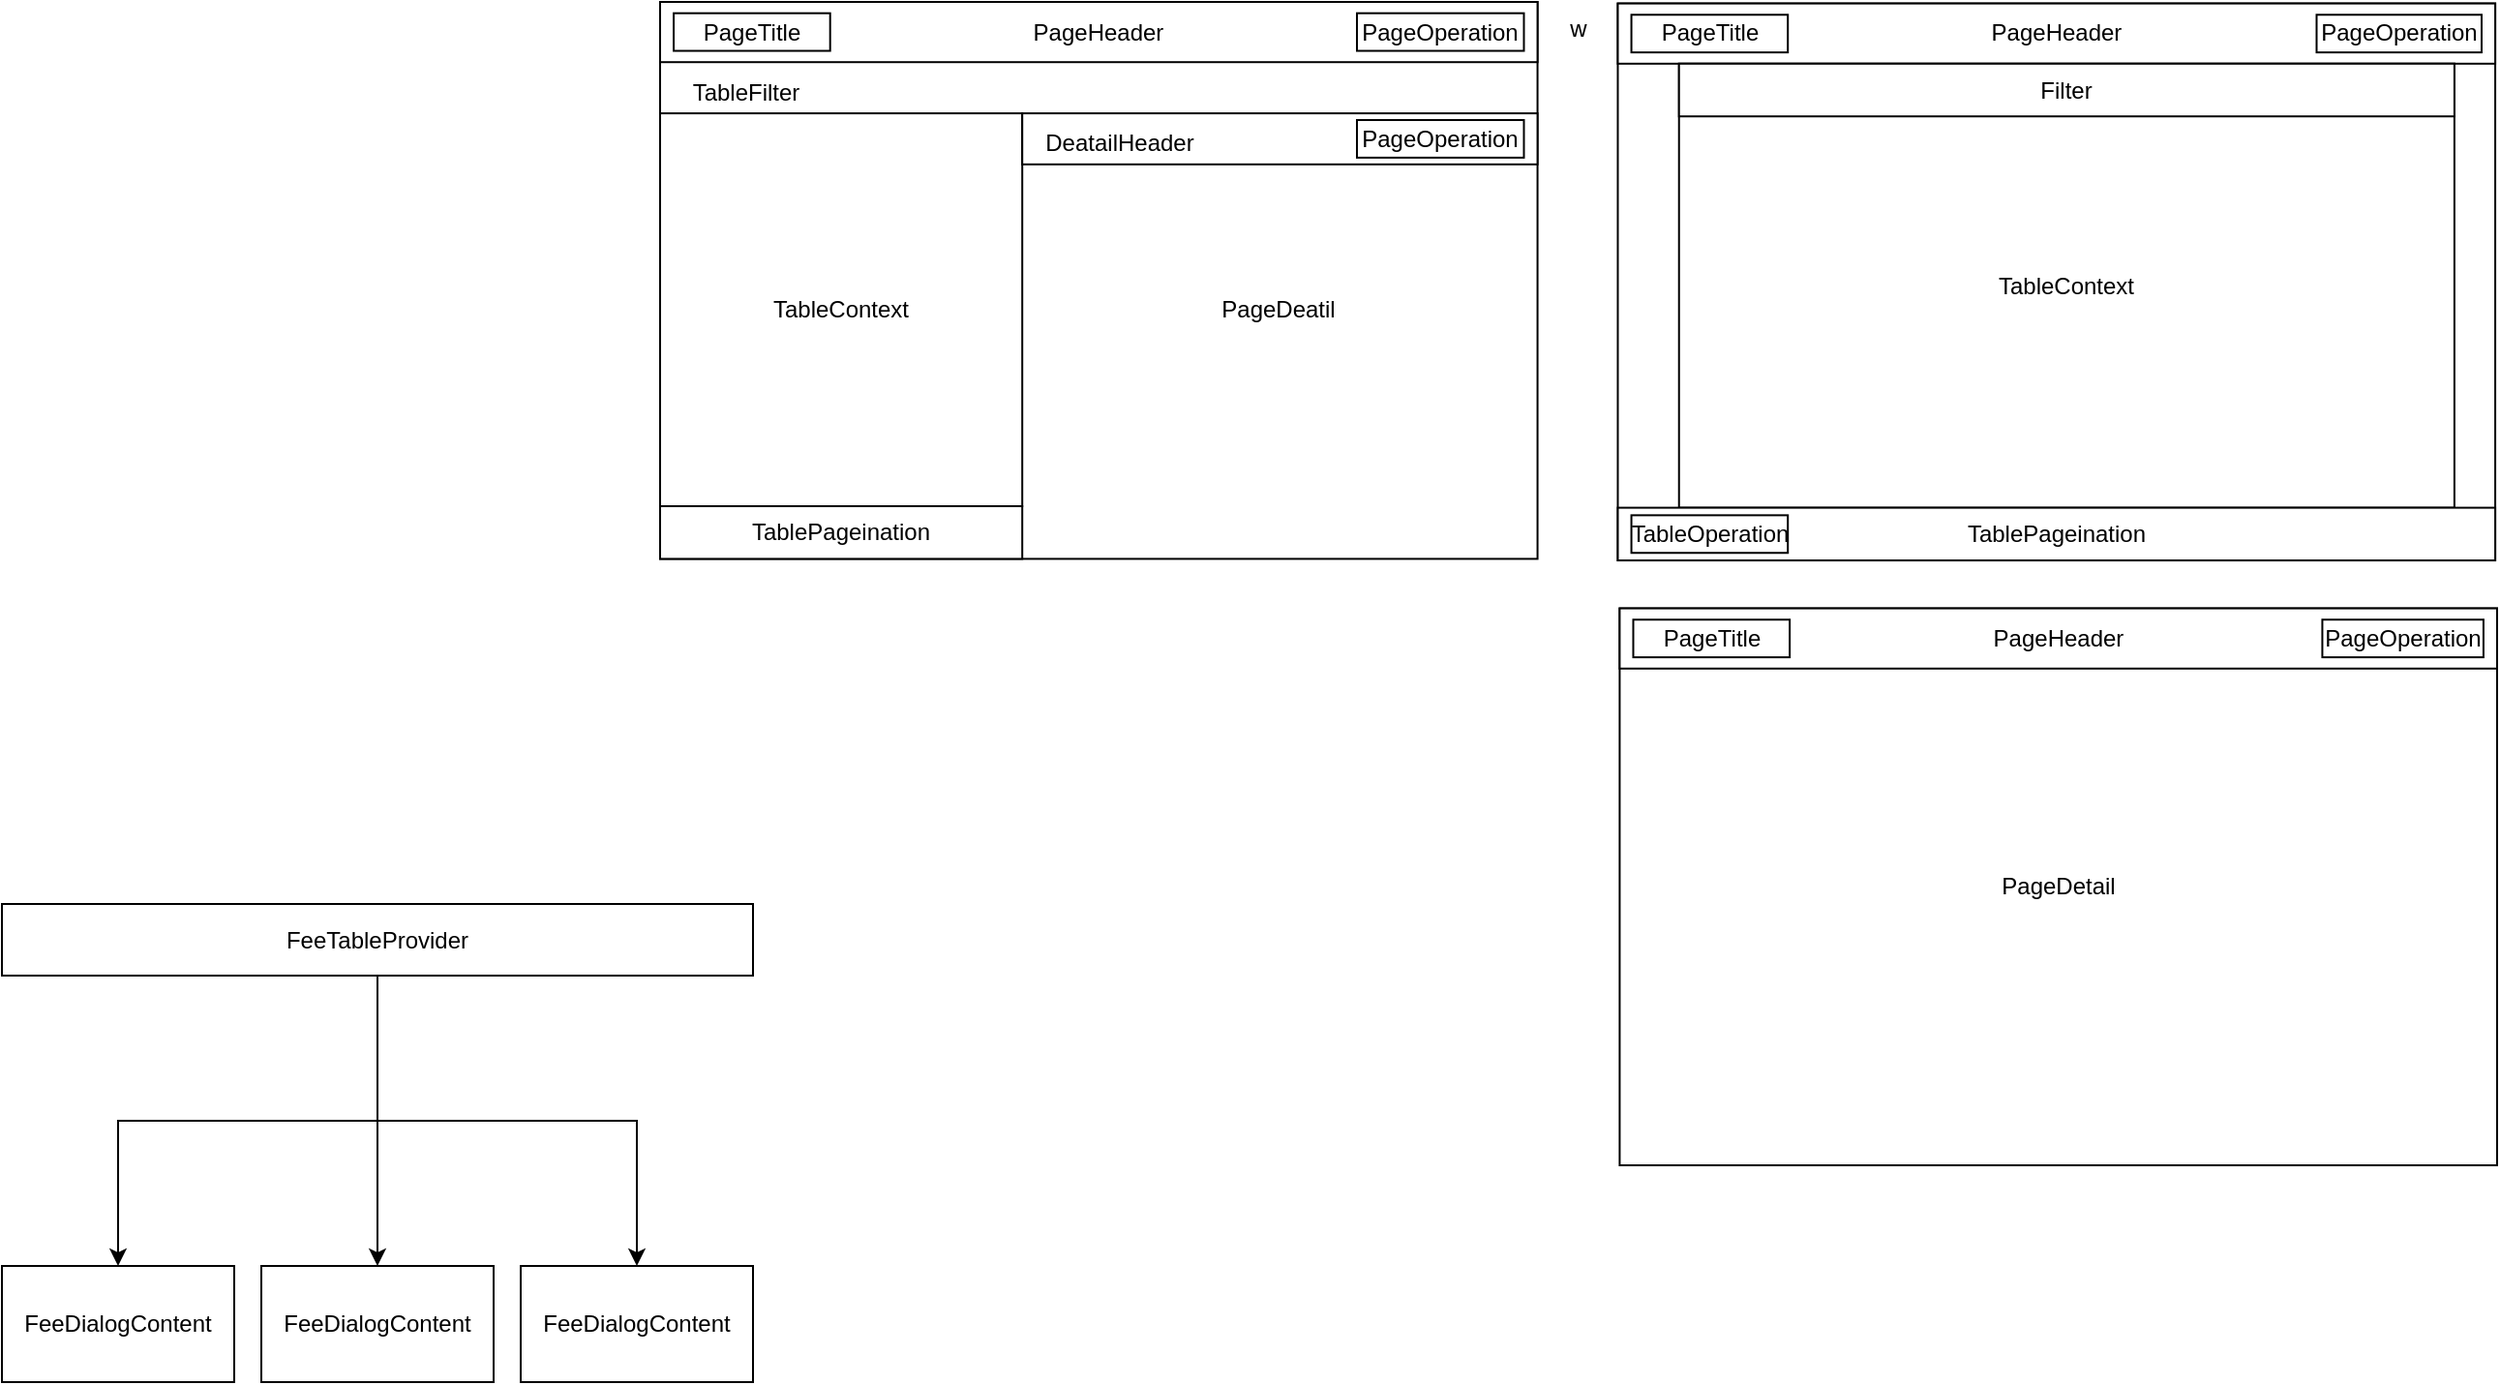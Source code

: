 <mxfile version="20.8.23" type="github">
  <diagram name="第 1 页" id="c5Gru5W-eX8UfuUOHiOT">
    <mxGraphModel dx="1619" dy="550" grid="0" gridSize="10" guides="1" tooltips="1" connect="1" arrows="1" fold="1" page="1" pageScale="1" pageWidth="827" pageHeight="1169" math="0" shadow="0">
      <root>
        <mxCell id="0" />
        <mxCell id="1" parent="0" />
        <mxCell id="LkF5VIXBnRj9gDnd6pt5-39" value="w" style="group" vertex="1" connectable="0" parent="1">
          <mxGeometry x="-473" y="71" width="949" height="601" as="geometry" />
        </mxCell>
        <mxCell id="LkF5VIXBnRj9gDnd6pt5-13" value="" style="group" vertex="1" connectable="0" parent="LkF5VIXBnRj9gDnd6pt5-39">
          <mxGeometry x="494.753" y="0.799" width="453.283" height="287.713" as="geometry" />
        </mxCell>
        <mxCell id="LkF5VIXBnRj9gDnd6pt5-1" value="" style="rounded=0;whiteSpace=wrap;html=1;" vertex="1" parent="LkF5VIXBnRj9gDnd6pt5-13">
          <mxGeometry width="453.283" height="287.713" as="geometry" />
        </mxCell>
        <mxCell id="LkF5VIXBnRj9gDnd6pt5-4" value="PageHeader" style="rounded=0;whiteSpace=wrap;html=1;" vertex="1" parent="LkF5VIXBnRj9gDnd6pt5-13">
          <mxGeometry width="453.283" height="31.104" as="geometry" />
        </mxCell>
        <mxCell id="LkF5VIXBnRj9gDnd6pt5-5" value="PageOperation" style="rounded=0;whiteSpace=wrap;html=1;" vertex="1" parent="LkF5VIXBnRj9gDnd6pt5-13">
          <mxGeometry x="361" y="5.83" width="85.25" height="19.44" as="geometry" />
        </mxCell>
        <mxCell id="LkF5VIXBnRj9gDnd6pt5-6" value="TableContext" style="rounded=0;whiteSpace=wrap;html=1;" vertex="1" parent="LkF5VIXBnRj9gDnd6pt5-13">
          <mxGeometry x="31.624" y="31.104" width="400.575" height="229.393" as="geometry" />
        </mxCell>
        <mxCell id="LkF5VIXBnRj9gDnd6pt5-7" value="TablePageination" style="rounded=0;whiteSpace=wrap;html=1;" vertex="1" parent="LkF5VIXBnRj9gDnd6pt5-13">
          <mxGeometry y="260.497" width="453.283" height="27.216" as="geometry" />
        </mxCell>
        <mxCell id="LkF5VIXBnRj9gDnd6pt5-8" value="PageTitle" style="rounded=0;whiteSpace=wrap;html=1;" vertex="1" parent="LkF5VIXBnRj9gDnd6pt5-13">
          <mxGeometry x="7.028" y="5.832" width="80.818" height="19.44" as="geometry" />
        </mxCell>
        <mxCell id="LkF5VIXBnRj9gDnd6pt5-9" value="Filter" style="rounded=0;whiteSpace=wrap;html=1;" vertex="1" parent="LkF5VIXBnRj9gDnd6pt5-13">
          <mxGeometry x="31.624" y="31.104" width="400.575" height="27.216" as="geometry" />
        </mxCell>
        <mxCell id="LkF5VIXBnRj9gDnd6pt5-12" value="TableOperation" style="rounded=0;whiteSpace=wrap;html=1;" vertex="1" parent="LkF5VIXBnRj9gDnd6pt5-13">
          <mxGeometry x="7.028" y="264.385" width="80.818" height="19.44" as="geometry" />
        </mxCell>
        <mxCell id="LkF5VIXBnRj9gDnd6pt5-14" value="" style="group" vertex="1" connectable="0" parent="LkF5VIXBnRj9gDnd6pt5-39">
          <mxGeometry width="453.283" height="287.713" as="geometry" />
        </mxCell>
        <mxCell id="LkF5VIXBnRj9gDnd6pt5-15" value="" style="rounded=0;whiteSpace=wrap;html=1;" vertex="1" parent="LkF5VIXBnRj9gDnd6pt5-14">
          <mxGeometry width="453.283" height="287.713" as="geometry" />
        </mxCell>
        <mxCell id="LkF5VIXBnRj9gDnd6pt5-16" value="PageHeader" style="rounded=0;whiteSpace=wrap;html=1;" vertex="1" parent="LkF5VIXBnRj9gDnd6pt5-14">
          <mxGeometry width="453.283" height="31.104" as="geometry" />
        </mxCell>
        <mxCell id="LkF5VIXBnRj9gDnd6pt5-17" value="PageOperation" style="rounded=0;whiteSpace=wrap;html=1;" vertex="1" parent="LkF5VIXBnRj9gDnd6pt5-14">
          <mxGeometry x="360" y="5.83" width="86.25" height="19.44" as="geometry" />
        </mxCell>
        <mxCell id="LkF5VIXBnRj9gDnd6pt5-18" value="TableContext" style="rounded=0;whiteSpace=wrap;html=1;" vertex="1" parent="LkF5VIXBnRj9gDnd6pt5-14">
          <mxGeometry y="57.543" width="187.1" height="202.957" as="geometry" />
        </mxCell>
        <mxCell id="LkF5VIXBnRj9gDnd6pt5-19" value="TablePageination" style="rounded=0;whiteSpace=wrap;html=1;" vertex="1" parent="LkF5VIXBnRj9gDnd6pt5-14">
          <mxGeometry y="260.5" width="187.1" height="27.213" as="geometry" />
        </mxCell>
        <mxCell id="LkF5VIXBnRj9gDnd6pt5-20" value="PageTitle" style="rounded=0;whiteSpace=wrap;html=1;" vertex="1" parent="LkF5VIXBnRj9gDnd6pt5-14">
          <mxGeometry x="7.028" y="5.832" width="80.818" height="19.44" as="geometry" />
        </mxCell>
        <mxCell id="LkF5VIXBnRj9gDnd6pt5-33" value="PageDeatil" style="text;html=1;align=center;verticalAlign=middle;resizable=0;points=[];autosize=1;strokeColor=none;fillColor=none;" vertex="1" parent="LkF5VIXBnRj9gDnd6pt5-14">
          <mxGeometry x="280.649" y="146.254" width="77" height="26" as="geometry" />
        </mxCell>
        <mxCell id="LkF5VIXBnRj9gDnd6pt5-34" value="" style="rounded=0;whiteSpace=wrap;html=1;" vertex="1" parent="LkF5VIXBnRj9gDnd6pt5-14">
          <mxGeometry x="187.1" y="57.543" width="266.183" height="26.374" as="geometry" />
        </mxCell>
        <mxCell id="LkF5VIXBnRj9gDnd6pt5-36" value="PageOperation" style="rounded=0;whiteSpace=wrap;html=1;" vertex="1" parent="LkF5VIXBnRj9gDnd6pt5-14">
          <mxGeometry x="360" y="61.01" width="86.25" height="19.44" as="geometry" />
        </mxCell>
        <mxCell id="LkF5VIXBnRj9gDnd6pt5-37" value="DeatailHeader" style="text;html=1;align=center;verticalAlign=middle;resizable=0;points=[];autosize=1;strokeColor=none;fillColor=none;" vertex="1" parent="LkF5VIXBnRj9gDnd6pt5-14">
          <mxGeometry x="189.028" y="60.34" width="95" height="26" as="geometry" />
        </mxCell>
        <mxCell id="LkF5VIXBnRj9gDnd6pt5-38" value="TableFilter" style="text;html=1;align=center;verticalAlign=middle;resizable=0;points=[];autosize=1;strokeColor=none;fillColor=none;" vertex="1" parent="LkF5VIXBnRj9gDnd6pt5-14">
          <mxGeometry x="7.031" y="34.366" width="73" height="26" as="geometry" />
        </mxCell>
        <mxCell id="LkF5VIXBnRj9gDnd6pt5-24" value="" style="group" vertex="1" connectable="0" parent="LkF5VIXBnRj9gDnd6pt5-39">
          <mxGeometry x="495.717" y="313.287" width="453.283" height="287.713" as="geometry" />
        </mxCell>
        <mxCell id="LkF5VIXBnRj9gDnd6pt5-25" value="PageDetail" style="rounded=0;whiteSpace=wrap;html=1;" vertex="1" parent="LkF5VIXBnRj9gDnd6pt5-24">
          <mxGeometry width="453.283" height="287.713" as="geometry" />
        </mxCell>
        <mxCell id="LkF5VIXBnRj9gDnd6pt5-26" value="PageHeader" style="rounded=0;whiteSpace=wrap;html=1;" vertex="1" parent="LkF5VIXBnRj9gDnd6pt5-24">
          <mxGeometry width="453.283" height="31.104" as="geometry" />
        </mxCell>
        <mxCell id="LkF5VIXBnRj9gDnd6pt5-27" value="PageOperation" style="rounded=0;whiteSpace=wrap;html=1;" vertex="1" parent="LkF5VIXBnRj9gDnd6pt5-24">
          <mxGeometry x="363" y="5.83" width="83.25" height="19.44" as="geometry" />
        </mxCell>
        <mxCell id="LkF5VIXBnRj9gDnd6pt5-30" value="PageTitle" style="rounded=0;whiteSpace=wrap;html=1;" vertex="1" parent="LkF5VIXBnRj9gDnd6pt5-24">
          <mxGeometry x="7.028" y="5.832" width="80.818" height="19.44" as="geometry" />
        </mxCell>
        <mxCell id="LkF5VIXBnRj9gDnd6pt5-40" value="FeeDialogContent" style="rounded=0;whiteSpace=wrap;html=1;" vertex="1" parent="1">
          <mxGeometry x="-813" y="724" width="120" height="60" as="geometry" />
        </mxCell>
        <mxCell id="LkF5VIXBnRj9gDnd6pt5-45" style="edgeStyle=orthogonalEdgeStyle;rounded=0;orthogonalLoop=1;jettySize=auto;html=1;exitX=0.5;exitY=1;exitDx=0;exitDy=0;entryX=0.5;entryY=0;entryDx=0;entryDy=0;" edge="1" parent="1" source="LkF5VIXBnRj9gDnd6pt5-42" target="LkF5VIXBnRj9gDnd6pt5-40">
          <mxGeometry relative="1" as="geometry" />
        </mxCell>
        <mxCell id="LkF5VIXBnRj9gDnd6pt5-46" style="edgeStyle=orthogonalEdgeStyle;rounded=0;orthogonalLoop=1;jettySize=auto;html=1;exitX=0.5;exitY=1;exitDx=0;exitDy=0;" edge="1" parent="1" source="LkF5VIXBnRj9gDnd6pt5-42" target="LkF5VIXBnRj9gDnd6pt5-43">
          <mxGeometry relative="1" as="geometry" />
        </mxCell>
        <mxCell id="LkF5VIXBnRj9gDnd6pt5-47" style="edgeStyle=orthogonalEdgeStyle;rounded=0;orthogonalLoop=1;jettySize=auto;html=1;exitX=0.5;exitY=1;exitDx=0;exitDy=0;" edge="1" parent="1" source="LkF5VIXBnRj9gDnd6pt5-42" target="LkF5VIXBnRj9gDnd6pt5-44">
          <mxGeometry relative="1" as="geometry" />
        </mxCell>
        <mxCell id="LkF5VIXBnRj9gDnd6pt5-42" value="FeeTableProvider" style="whiteSpace=wrap;html=1;" vertex="1" parent="1">
          <mxGeometry x="-813" y="537" width="388" height="37" as="geometry" />
        </mxCell>
        <mxCell id="LkF5VIXBnRj9gDnd6pt5-43" value="FeeDialogContent" style="rounded=0;whiteSpace=wrap;html=1;" vertex="1" parent="1">
          <mxGeometry x="-679" y="724" width="120" height="60" as="geometry" />
        </mxCell>
        <mxCell id="LkF5VIXBnRj9gDnd6pt5-44" value="FeeDialogContent" style="rounded=0;whiteSpace=wrap;html=1;" vertex="1" parent="1">
          <mxGeometry x="-545" y="724" width="120" height="60" as="geometry" />
        </mxCell>
      </root>
    </mxGraphModel>
  </diagram>
</mxfile>
